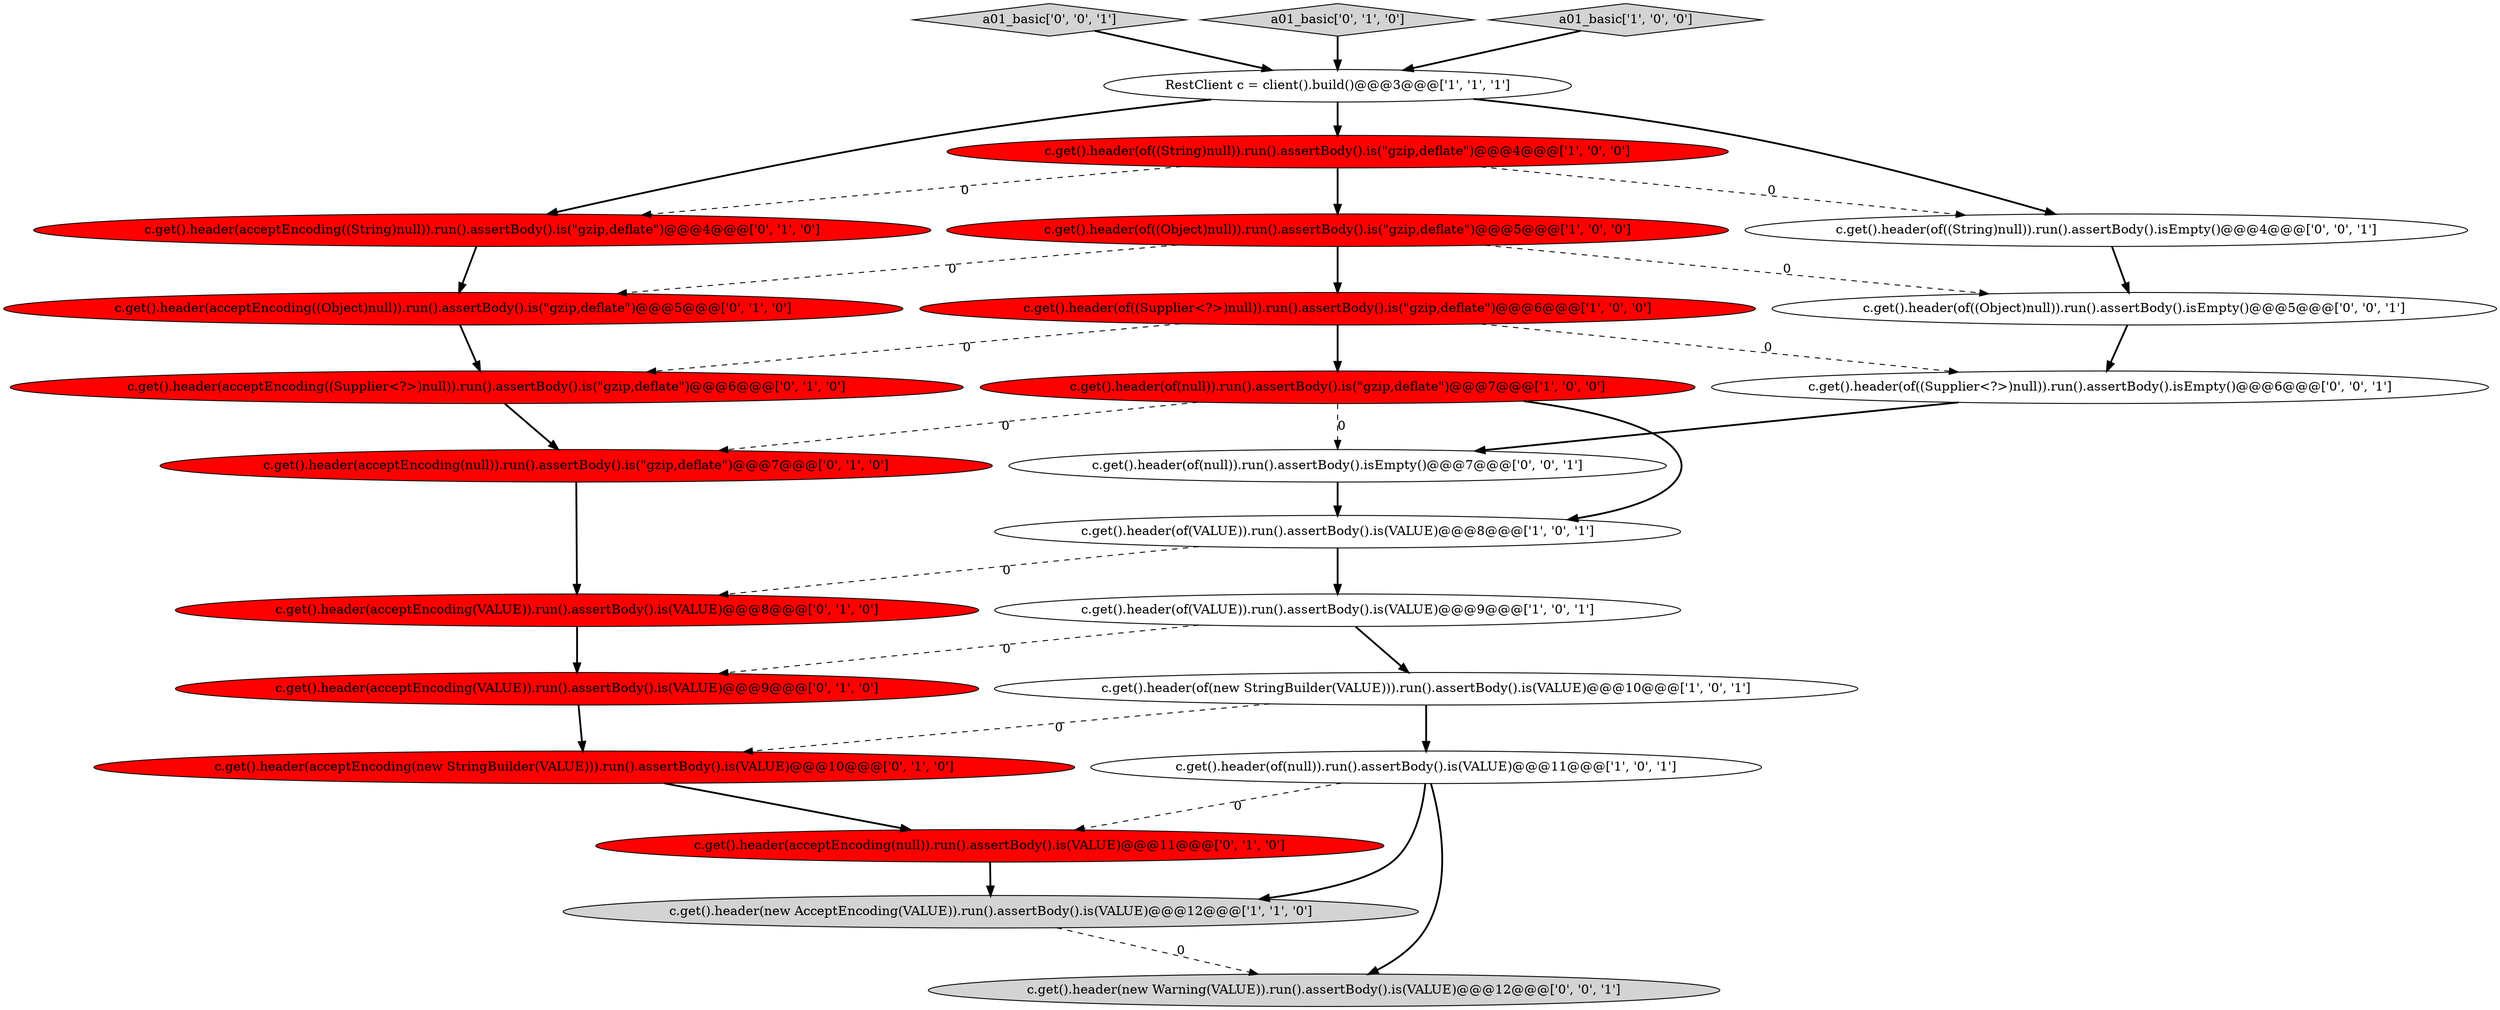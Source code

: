 digraph {
1 [style = filled, label = "c.get().header(of((String)null)).run().assertBody().is(\"gzip,deflate\")@@@4@@@['1', '0', '0']", fillcolor = red, shape = ellipse image = "AAA1AAABBB1BBB"];
24 [style = filled, label = "c.get().header(of((Supplier<?>)null)).run().assertBody().isEmpty()@@@6@@@['0', '0', '1']", fillcolor = white, shape = ellipse image = "AAA0AAABBB3BBB"];
5 [style = filled, label = "RestClient c = client().build()@@@3@@@['1', '1', '1']", fillcolor = white, shape = ellipse image = "AAA0AAABBB1BBB"];
25 [style = filled, label = "c.get().header(of((Object)null)).run().assertBody().isEmpty()@@@5@@@['0', '0', '1']", fillcolor = white, shape = ellipse image = "AAA0AAABBB3BBB"];
17 [style = filled, label = "c.get().header(acceptEncoding(VALUE)).run().assertBody().is(VALUE)@@@9@@@['0', '1', '0']", fillcolor = red, shape = ellipse image = "AAA1AAABBB2BBB"];
8 [style = filled, label = "c.get().header(of(null)).run().assertBody().is(VALUE)@@@11@@@['1', '0', '1']", fillcolor = white, shape = ellipse image = "AAA0AAABBB1BBB"];
23 [style = filled, label = "a01_basic['0', '0', '1']", fillcolor = lightgray, shape = diamond image = "AAA0AAABBB3BBB"];
16 [style = filled, label = "c.get().header(acceptEncoding((Supplier<?>)null)).run().assertBody().is(\"gzip,deflate\")@@@6@@@['0', '1', '0']", fillcolor = red, shape = ellipse image = "AAA1AAABBB2BBB"];
19 [style = filled, label = "a01_basic['0', '1', '0']", fillcolor = lightgray, shape = diamond image = "AAA0AAABBB2BBB"];
18 [style = filled, label = "c.get().header(acceptEncoding((Object)null)).run().assertBody().is(\"gzip,deflate\")@@@5@@@['0', '1', '0']", fillcolor = red, shape = ellipse image = "AAA1AAABBB2BBB"];
15 [style = filled, label = "c.get().header(acceptEncoding((String)null)).run().assertBody().is(\"gzip,deflate\")@@@4@@@['0', '1', '0']", fillcolor = red, shape = ellipse image = "AAA1AAABBB2BBB"];
0 [style = filled, label = "c.get().header(of(null)).run().assertBody().is(\"gzip,deflate\")@@@7@@@['1', '0', '0']", fillcolor = red, shape = ellipse image = "AAA1AAABBB1BBB"];
7 [style = filled, label = "c.get().header(of(new StringBuilder(VALUE))).run().assertBody().is(VALUE)@@@10@@@['1', '0', '1']", fillcolor = white, shape = ellipse image = "AAA0AAABBB1BBB"];
20 [style = filled, label = "c.get().header(of((String)null)).run().assertBody().isEmpty()@@@4@@@['0', '0', '1']", fillcolor = white, shape = ellipse image = "AAA0AAABBB3BBB"];
10 [style = filled, label = "c.get().header(of((Object)null)).run().assertBody().is(\"gzip,deflate\")@@@5@@@['1', '0', '0']", fillcolor = red, shape = ellipse image = "AAA1AAABBB1BBB"];
21 [style = filled, label = "c.get().header(of(null)).run().assertBody().isEmpty()@@@7@@@['0', '0', '1']", fillcolor = white, shape = ellipse image = "AAA0AAABBB3BBB"];
4 [style = filled, label = "c.get().header(new AcceptEncoding(VALUE)).run().assertBody().is(VALUE)@@@12@@@['1', '1', '0']", fillcolor = lightgray, shape = ellipse image = "AAA0AAABBB1BBB"];
3 [style = filled, label = "c.get().header(of((Supplier<?>)null)).run().assertBody().is(\"gzip,deflate\")@@@6@@@['1', '0', '0']", fillcolor = red, shape = ellipse image = "AAA1AAABBB1BBB"];
11 [style = filled, label = "c.get().header(acceptEncoding(null)).run().assertBody().is(VALUE)@@@11@@@['0', '1', '0']", fillcolor = red, shape = ellipse image = "AAA1AAABBB2BBB"];
22 [style = filled, label = "c.get().header(new Warning(VALUE)).run().assertBody().is(VALUE)@@@12@@@['0', '0', '1']", fillcolor = lightgray, shape = ellipse image = "AAA0AAABBB3BBB"];
9 [style = filled, label = "c.get().header(of(VALUE)).run().assertBody().is(VALUE)@@@8@@@['1', '0', '1']", fillcolor = white, shape = ellipse image = "AAA0AAABBB1BBB"];
12 [style = filled, label = "c.get().header(acceptEncoding(new StringBuilder(VALUE))).run().assertBody().is(VALUE)@@@10@@@['0', '1', '0']", fillcolor = red, shape = ellipse image = "AAA1AAABBB2BBB"];
6 [style = filled, label = "a01_basic['1', '0', '0']", fillcolor = lightgray, shape = diamond image = "AAA0AAABBB1BBB"];
2 [style = filled, label = "c.get().header(of(VALUE)).run().assertBody().is(VALUE)@@@9@@@['1', '0', '1']", fillcolor = white, shape = ellipse image = "AAA0AAABBB1BBB"];
14 [style = filled, label = "c.get().header(acceptEncoding(null)).run().assertBody().is(\"gzip,deflate\")@@@7@@@['0', '1', '0']", fillcolor = red, shape = ellipse image = "AAA1AAABBB2BBB"];
13 [style = filled, label = "c.get().header(acceptEncoding(VALUE)).run().assertBody().is(VALUE)@@@8@@@['0', '1', '0']", fillcolor = red, shape = ellipse image = "AAA1AAABBB2BBB"];
0->9 [style = bold, label=""];
23->5 [style = bold, label=""];
5->20 [style = bold, label=""];
9->2 [style = bold, label=""];
1->15 [style = dashed, label="0"];
11->4 [style = bold, label=""];
3->24 [style = dashed, label="0"];
12->11 [style = bold, label=""];
5->15 [style = bold, label=""];
10->3 [style = bold, label=""];
4->22 [style = dashed, label="0"];
7->8 [style = bold, label=""];
2->17 [style = dashed, label="0"];
20->25 [style = bold, label=""];
15->18 [style = bold, label=""];
3->0 [style = bold, label=""];
8->22 [style = bold, label=""];
1->20 [style = dashed, label="0"];
0->14 [style = dashed, label="0"];
19->5 [style = bold, label=""];
5->1 [style = bold, label=""];
6->5 [style = bold, label=""];
13->17 [style = bold, label=""];
25->24 [style = bold, label=""];
17->12 [style = bold, label=""];
21->9 [style = bold, label=""];
24->21 [style = bold, label=""];
0->21 [style = dashed, label="0"];
9->13 [style = dashed, label="0"];
7->12 [style = dashed, label="0"];
16->14 [style = bold, label=""];
2->7 [style = bold, label=""];
8->4 [style = bold, label=""];
14->13 [style = bold, label=""];
8->11 [style = dashed, label="0"];
1->10 [style = bold, label=""];
10->25 [style = dashed, label="0"];
10->18 [style = dashed, label="0"];
3->16 [style = dashed, label="0"];
18->16 [style = bold, label=""];
}
